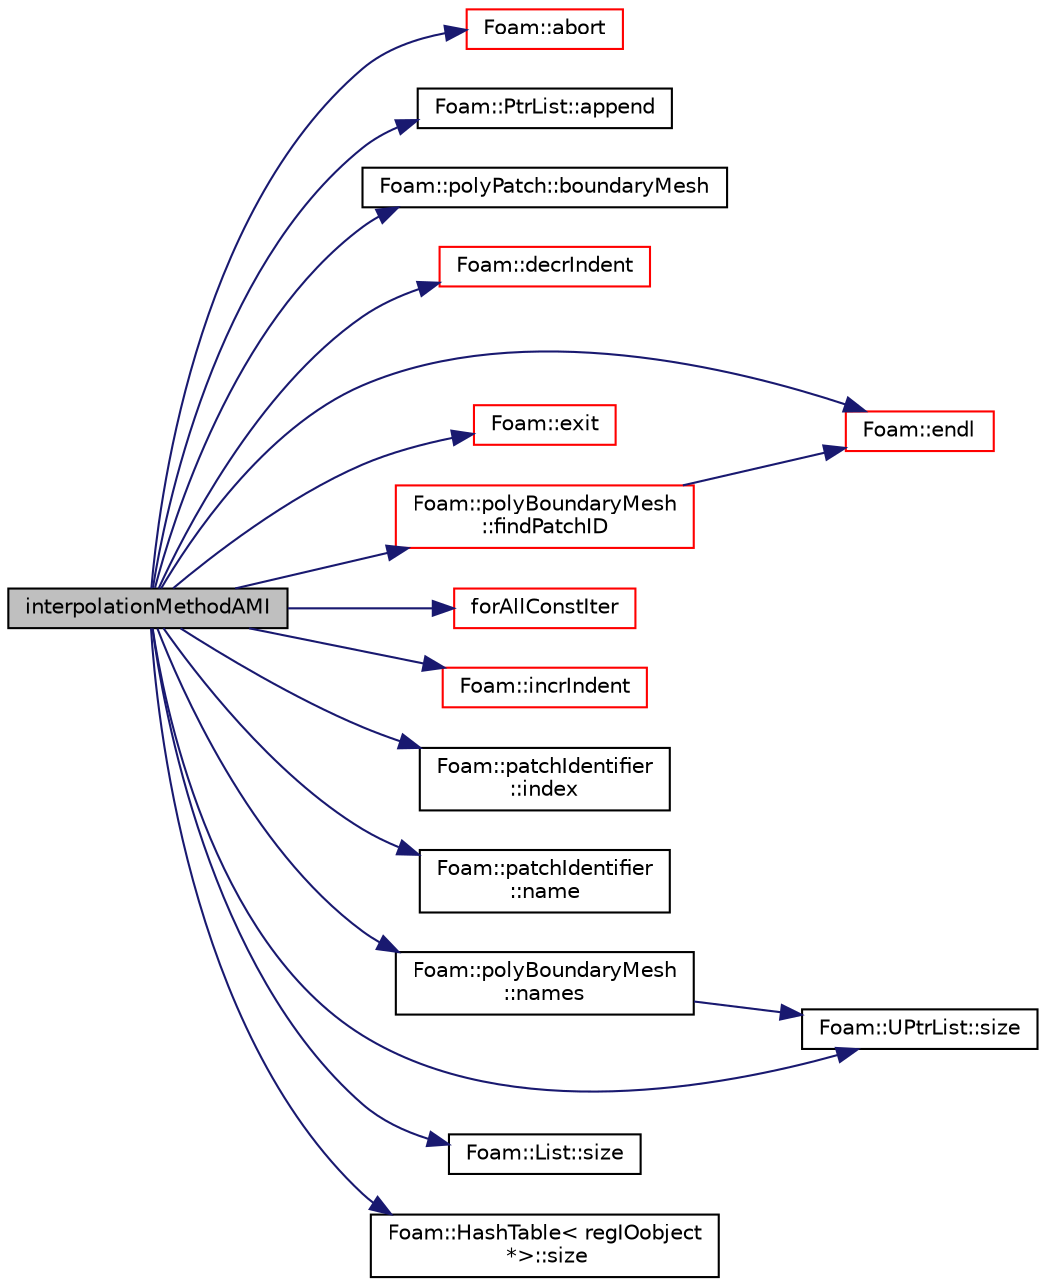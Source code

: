 digraph "interpolationMethodAMI"
{
  bgcolor="transparent";
  edge [fontname="Helvetica",fontsize="10",labelfontname="Helvetica",labelfontsize="10"];
  node [fontname="Helvetica",fontsize="10",shape=record];
  rankdir="LR";
  Node220 [label="interpolationMethodAMI",height=0.2,width=0.4,color="black", fillcolor="grey75", style="filled", fontcolor="black"];
  Node220 -> Node221 [color="midnightblue",fontsize="10",style="solid",fontname="Helvetica"];
  Node221 [label="Foam::abort",height=0.2,width=0.4,color="red",URL="$a21851.html#a447107a607d03e417307c203fa5fb44b"];
  Node220 -> Node266 [color="midnightblue",fontsize="10",style="solid",fontname="Helvetica"];
  Node266 [label="Foam::PtrList::append",height=0.2,width=0.4,color="black",URL="$a27029.html#ad3ca40917fc3faba0f9ebf2024972316",tooltip="Append an element at the end of the list. "];
  Node220 -> Node267 [color="midnightblue",fontsize="10",style="solid",fontname="Helvetica"];
  Node267 [label="Foam::polyPatch::boundaryMesh",height=0.2,width=0.4,color="black",URL="$a28633.html#a729e6b97bfa357ec46f60ff7f2e7779a",tooltip="Return boundaryMesh reference. "];
  Node220 -> Node268 [color="midnightblue",fontsize="10",style="solid",fontname="Helvetica"];
  Node268 [label="Foam::decrIndent",height=0.2,width=0.4,color="red",URL="$a21851.html#a1c3a44e035fae1cd9d5a4a60a7e1c32b",tooltip="Decrement the indent level. "];
  Node220 -> Node228 [color="midnightblue",fontsize="10",style="solid",fontname="Helvetica"];
  Node228 [label="Foam::endl",height=0.2,width=0.4,color="red",URL="$a21851.html#a2db8fe02a0d3909e9351bb4275b23ce4",tooltip="Add newline and flush stream. "];
  Node220 -> Node270 [color="midnightblue",fontsize="10",style="solid",fontname="Helvetica"];
  Node270 [label="Foam::exit",height=0.2,width=0.4,color="red",URL="$a21851.html#a06ca7250d8e89caf05243ec094843642"];
  Node220 -> Node274 [color="midnightblue",fontsize="10",style="solid",fontname="Helvetica"];
  Node274 [label="Foam::polyBoundaryMesh\l::findPatchID",height=0.2,width=0.4,color="red",URL="$a28557.html#ac89fe0aab9fe12bd4f0d3807495fe72b",tooltip="Find patch index given a name. "];
  Node274 -> Node228 [color="midnightblue",fontsize="10",style="solid",fontname="Helvetica"];
  Node220 -> Node278 [color="midnightblue",fontsize="10",style="solid",fontname="Helvetica"];
  Node278 [label="forAllConstIter",height=0.2,width=0.4,color="red",URL="$a39311.html#ae21e2836509b0fa7f7cedf6493b11b09"];
  Node220 -> Node523 [color="midnightblue",fontsize="10",style="solid",fontname="Helvetica"];
  Node523 [label="Foam::incrIndent",height=0.2,width=0.4,color="red",URL="$a21851.html#a5baff2b2334a238271b33f039e5dde5c",tooltip="Increment the indent level. "];
  Node220 -> Node529 [color="midnightblue",fontsize="10",style="solid",fontname="Helvetica"];
  Node529 [label="Foam::patchIdentifier\l::index",height=0.2,width=0.4,color="black",URL="$a28273.html#a4a438520bb14406481732edc13c119c7",tooltip="Return the index of this patch in the boundaryMesh. "];
  Node220 -> Node530 [color="midnightblue",fontsize="10",style="solid",fontname="Helvetica"];
  Node530 [label="Foam::patchIdentifier\l::name",height=0.2,width=0.4,color="black",URL="$a28273.html#acc80e00a8ac919288fb55bd14cc88bf6",tooltip="Return name. "];
  Node220 -> Node531 [color="midnightblue",fontsize="10",style="solid",fontname="Helvetica"];
  Node531 [label="Foam::polyBoundaryMesh\l::names",height=0.2,width=0.4,color="black",URL="$a28557.html#ada6aa4fc7adb36994dc5e27d319a3acc",tooltip="Return a list of patch names. "];
  Node531 -> Node532 [color="midnightblue",fontsize="10",style="solid",fontname="Helvetica"];
  Node532 [label="Foam::UPtrList::size",height=0.2,width=0.4,color="black",URL="$a27101.html#a47b3bf30da1eb3ab8076b5fbe00e0494",tooltip="Return the number of elements in the UPtrList. "];
  Node220 -> Node327 [color="midnightblue",fontsize="10",style="solid",fontname="Helvetica"];
  Node327 [label="Foam::List::size",height=0.2,width=0.4,color="black",URL="$a26833.html#a8a5f6fa29bd4b500caf186f60245b384",tooltip="Override size to be inconsistent with allocated storage. "];
  Node220 -> Node532 [color="midnightblue",fontsize="10",style="solid",fontname="Helvetica"];
  Node220 -> Node390 [color="midnightblue",fontsize="10",style="solid",fontname="Helvetica"];
  Node390 [label="Foam::HashTable\< regIOobject\l *\>::size",height=0.2,width=0.4,color="black",URL="$a26841.html#a47b3bf30da1eb3ab8076b5fbe00e0494",tooltip="Return number of elements in table. "];
}

